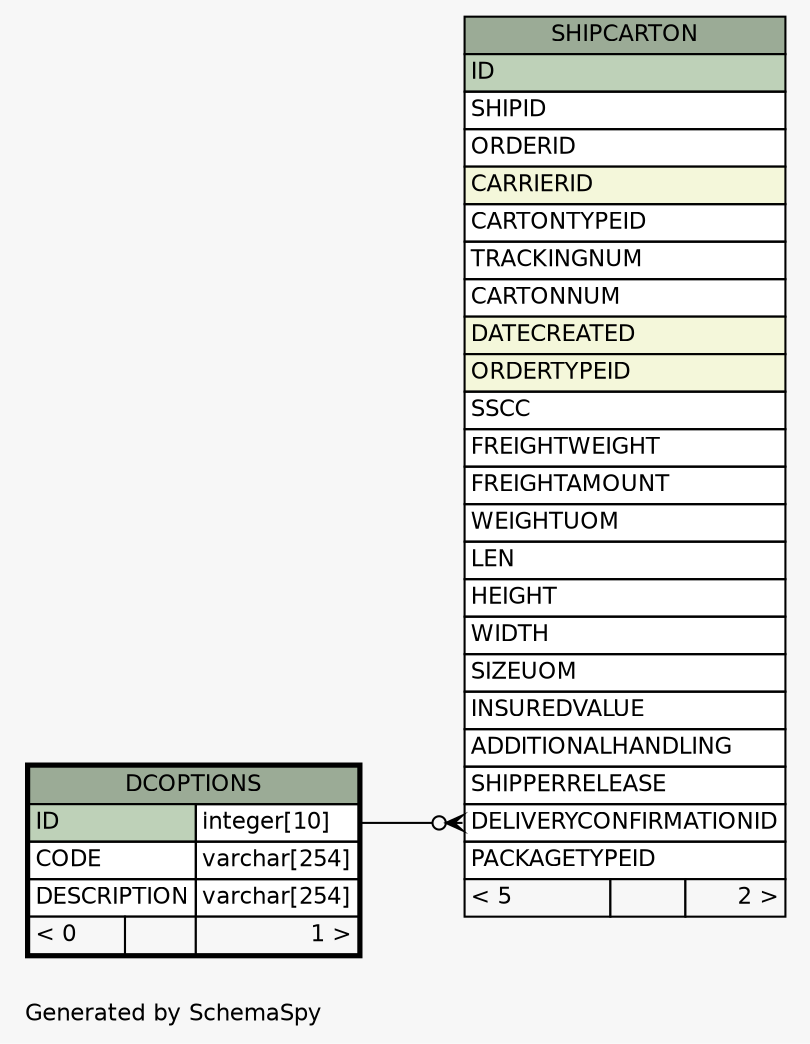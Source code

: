 // dot 2.26.3 on Linux 3.5.0-34-generic
// SchemaSpy rev 590
digraph "oneDegreeRelationshipsDiagram" {
  graph [
    rankdir="RL"
    bgcolor="#f7f7f7"
    label="\nGenerated by SchemaSpy"
    labeljust="l"
    nodesep="0.18"
    ranksep="0.46"
    fontname="Helvetica"
    fontsize="11"
  ];
  node [
    fontname="Helvetica"
    fontsize="11"
    shape="plaintext"
  ];
  edge [
    arrowsize="0.8"
  ];
  "SHIPCARTON":"DELIVERYCONFIRMATIONID":w -> "DCOPTIONS":"ID.type":e [arrowhead=none dir=back arrowtail=crowodot];
  "DCOPTIONS" [
    label=<
    <TABLE BORDER="2" CELLBORDER="1" CELLSPACING="0" BGCOLOR="#ffffff">
      <TR><TD COLSPAN="3" BGCOLOR="#9bab96" ALIGN="CENTER">DCOPTIONS</TD></TR>
      <TR><TD PORT="ID" COLSPAN="2" BGCOLOR="#bed1b8" ALIGN="LEFT">ID</TD><TD PORT="ID.type" ALIGN="LEFT">integer[10]</TD></TR>
      <TR><TD PORT="CODE" COLSPAN="2" ALIGN="LEFT">CODE</TD><TD PORT="CODE.type" ALIGN="LEFT">varchar[254]</TD></TR>
      <TR><TD PORT="DESCRIPTION" COLSPAN="2" ALIGN="LEFT">DESCRIPTION</TD><TD PORT="DESCRIPTION.type" ALIGN="LEFT">varchar[254]</TD></TR>
      <TR><TD ALIGN="LEFT" BGCOLOR="#f7f7f7">&lt; 0</TD><TD ALIGN="RIGHT" BGCOLOR="#f7f7f7">  </TD><TD ALIGN="RIGHT" BGCOLOR="#f7f7f7">1 &gt;</TD></TR>
    </TABLE>>
    URL="DCOPTIONS.html"
    tooltip="DCOPTIONS"
  ];
  "SHIPCARTON" [
    label=<
    <TABLE BORDER="0" CELLBORDER="1" CELLSPACING="0" BGCOLOR="#ffffff">
      <TR><TD COLSPAN="3" BGCOLOR="#9bab96" ALIGN="CENTER">SHIPCARTON</TD></TR>
      <TR><TD PORT="ID" COLSPAN="3" BGCOLOR="#bed1b8" ALIGN="LEFT">ID</TD></TR>
      <TR><TD PORT="SHIPID" COLSPAN="3" ALIGN="LEFT">SHIPID</TD></TR>
      <TR><TD PORT="ORDERID" COLSPAN="3" ALIGN="LEFT">ORDERID</TD></TR>
      <TR><TD PORT="CARRIERID" COLSPAN="3" BGCOLOR="#f4f7da" ALIGN="LEFT">CARRIERID</TD></TR>
      <TR><TD PORT="CARTONTYPEID" COLSPAN="3" ALIGN="LEFT">CARTONTYPEID</TD></TR>
      <TR><TD PORT="TRACKINGNUM" COLSPAN="3" ALIGN="LEFT">TRACKINGNUM</TD></TR>
      <TR><TD PORT="CARTONNUM" COLSPAN="3" ALIGN="LEFT">CARTONNUM</TD></TR>
      <TR><TD PORT="DATECREATED" COLSPAN="3" BGCOLOR="#f4f7da" ALIGN="LEFT">DATECREATED</TD></TR>
      <TR><TD PORT="ORDERTYPEID" COLSPAN="3" BGCOLOR="#f4f7da" ALIGN="LEFT">ORDERTYPEID</TD></TR>
      <TR><TD PORT="SSCC" COLSPAN="3" ALIGN="LEFT">SSCC</TD></TR>
      <TR><TD PORT="FREIGHTWEIGHT" COLSPAN="3" ALIGN="LEFT">FREIGHTWEIGHT</TD></TR>
      <TR><TD PORT="FREIGHTAMOUNT" COLSPAN="3" ALIGN="LEFT">FREIGHTAMOUNT</TD></TR>
      <TR><TD PORT="WEIGHTUOM" COLSPAN="3" ALIGN="LEFT">WEIGHTUOM</TD></TR>
      <TR><TD PORT="LEN" COLSPAN="3" ALIGN="LEFT">LEN</TD></TR>
      <TR><TD PORT="HEIGHT" COLSPAN="3" ALIGN="LEFT">HEIGHT</TD></TR>
      <TR><TD PORT="WIDTH" COLSPAN="3" ALIGN="LEFT">WIDTH</TD></TR>
      <TR><TD PORT="SIZEUOM" COLSPAN="3" ALIGN="LEFT">SIZEUOM</TD></TR>
      <TR><TD PORT="INSUREDVALUE" COLSPAN="3" ALIGN="LEFT">INSUREDVALUE</TD></TR>
      <TR><TD PORT="ADDITIONALHANDLING" COLSPAN="3" ALIGN="LEFT">ADDITIONALHANDLING</TD></TR>
      <TR><TD PORT="SHIPPERRELEASE" COLSPAN="3" ALIGN="LEFT">SHIPPERRELEASE</TD></TR>
      <TR><TD PORT="DELIVERYCONFIRMATIONID" COLSPAN="3" ALIGN="LEFT">DELIVERYCONFIRMATIONID</TD></TR>
      <TR><TD PORT="PACKAGETYPEID" COLSPAN="3" ALIGN="LEFT">PACKAGETYPEID</TD></TR>
      <TR><TD ALIGN="LEFT" BGCOLOR="#f7f7f7">&lt; 5</TD><TD ALIGN="RIGHT" BGCOLOR="#f7f7f7">  </TD><TD ALIGN="RIGHT" BGCOLOR="#f7f7f7">2 &gt;</TD></TR>
    </TABLE>>
    URL="SHIPCARTON.html"
    tooltip="SHIPCARTON"
  ];
}
